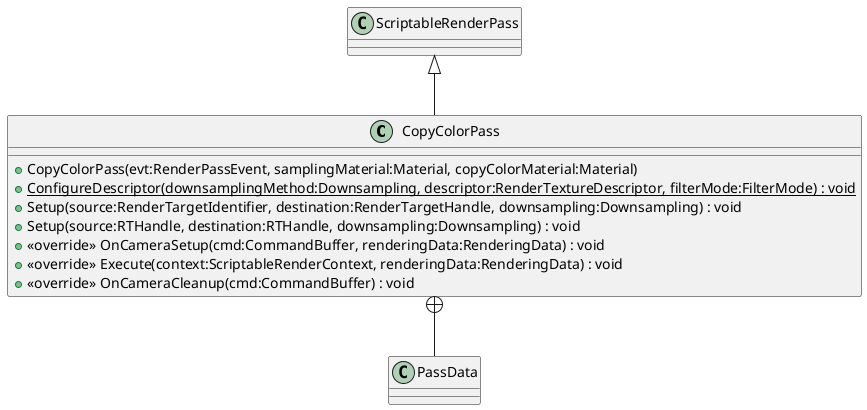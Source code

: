 @startuml
class CopyColorPass {
    + CopyColorPass(evt:RenderPassEvent, samplingMaterial:Material, copyColorMaterial:Material)
    + {static} ConfigureDescriptor(downsamplingMethod:Downsampling, descriptor:RenderTextureDescriptor, filterMode:FilterMode) : void
    + Setup(source:RenderTargetIdentifier, destination:RenderTargetHandle, downsampling:Downsampling) : void
    + Setup(source:RTHandle, destination:RTHandle, downsampling:Downsampling) : void
    + <<override>> OnCameraSetup(cmd:CommandBuffer, renderingData:RenderingData) : void
    + <<override>> Execute(context:ScriptableRenderContext, renderingData:RenderingData) : void
    + <<override>> OnCameraCleanup(cmd:CommandBuffer) : void
}
class PassData {
}
ScriptableRenderPass <|-- CopyColorPass
CopyColorPass +-- PassData
@enduml
